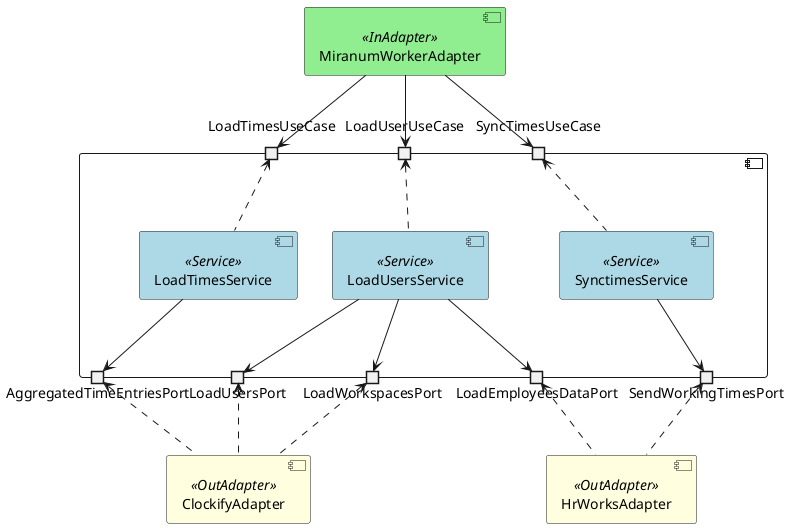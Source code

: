 @startuml
'https://plantuml.com/component-diagram

'https://plantuml.com/component-diagram

skinparam component {
  backgroundColor<<InAdapter>> LightGreen
  backgroundColor<<Service>> LightBlue
  backgroundColor<<OutAdapter>> LightYellow
}

component "MiranumWorkerAdapter" as InMiranumWorkerAdapter <<InAdapter>>

component {
    portin LoadUserUseCase
    portin LoadTimesUseCase
    portin SyncTimesUseCase

    portout AggregatedTimeEntriesPort
    portout LoadEmployeesDataPort
    portout LoadUsersPort
    portout LoadWorkspacesPort
    portout SendWorkingTimesPort

    component LoadUsersService <<Service>>
    component LoadTimesService <<Service>>
    component SynctimesService <<Service>>
}

component "ClockifyAdapter" as OutClockifyAdapter <<OutAdapter>>
component "HrWorksAdapter" as OutHrWorksAdapter <<OutAdapter>>

InMiranumWorkerAdapter --> LoadUserUseCase
InMiranumWorkerAdapter --> LoadTimesUseCase
InMiranumWorkerAdapter --> SyncTimesUseCase

LoadUserUseCase <.. LoadUsersService
LoadTimesUseCase <.. LoadTimesService
SyncTimesUseCase <.. SynctimesService

LoadUsersService --> LoadWorkspacesPort
LoadUsersService --> LoadUsersPort
LoadUsersService --> LoadEmployeesDataPort
LoadTimesService --> AggregatedTimeEntriesPort
SynctimesService --> SendWorkingTimesPort

LoadWorkspacesPort <.. OutClockifyAdapter
LoadUsersPort <.. OutClockifyAdapter
AggregatedTimeEntriesPort <.. OutClockifyAdapter

LoadEmployeesDataPort <.. OutHrWorksAdapter
SendWorkingTimesPort <.. OutHrWorksAdapter

@enduml
